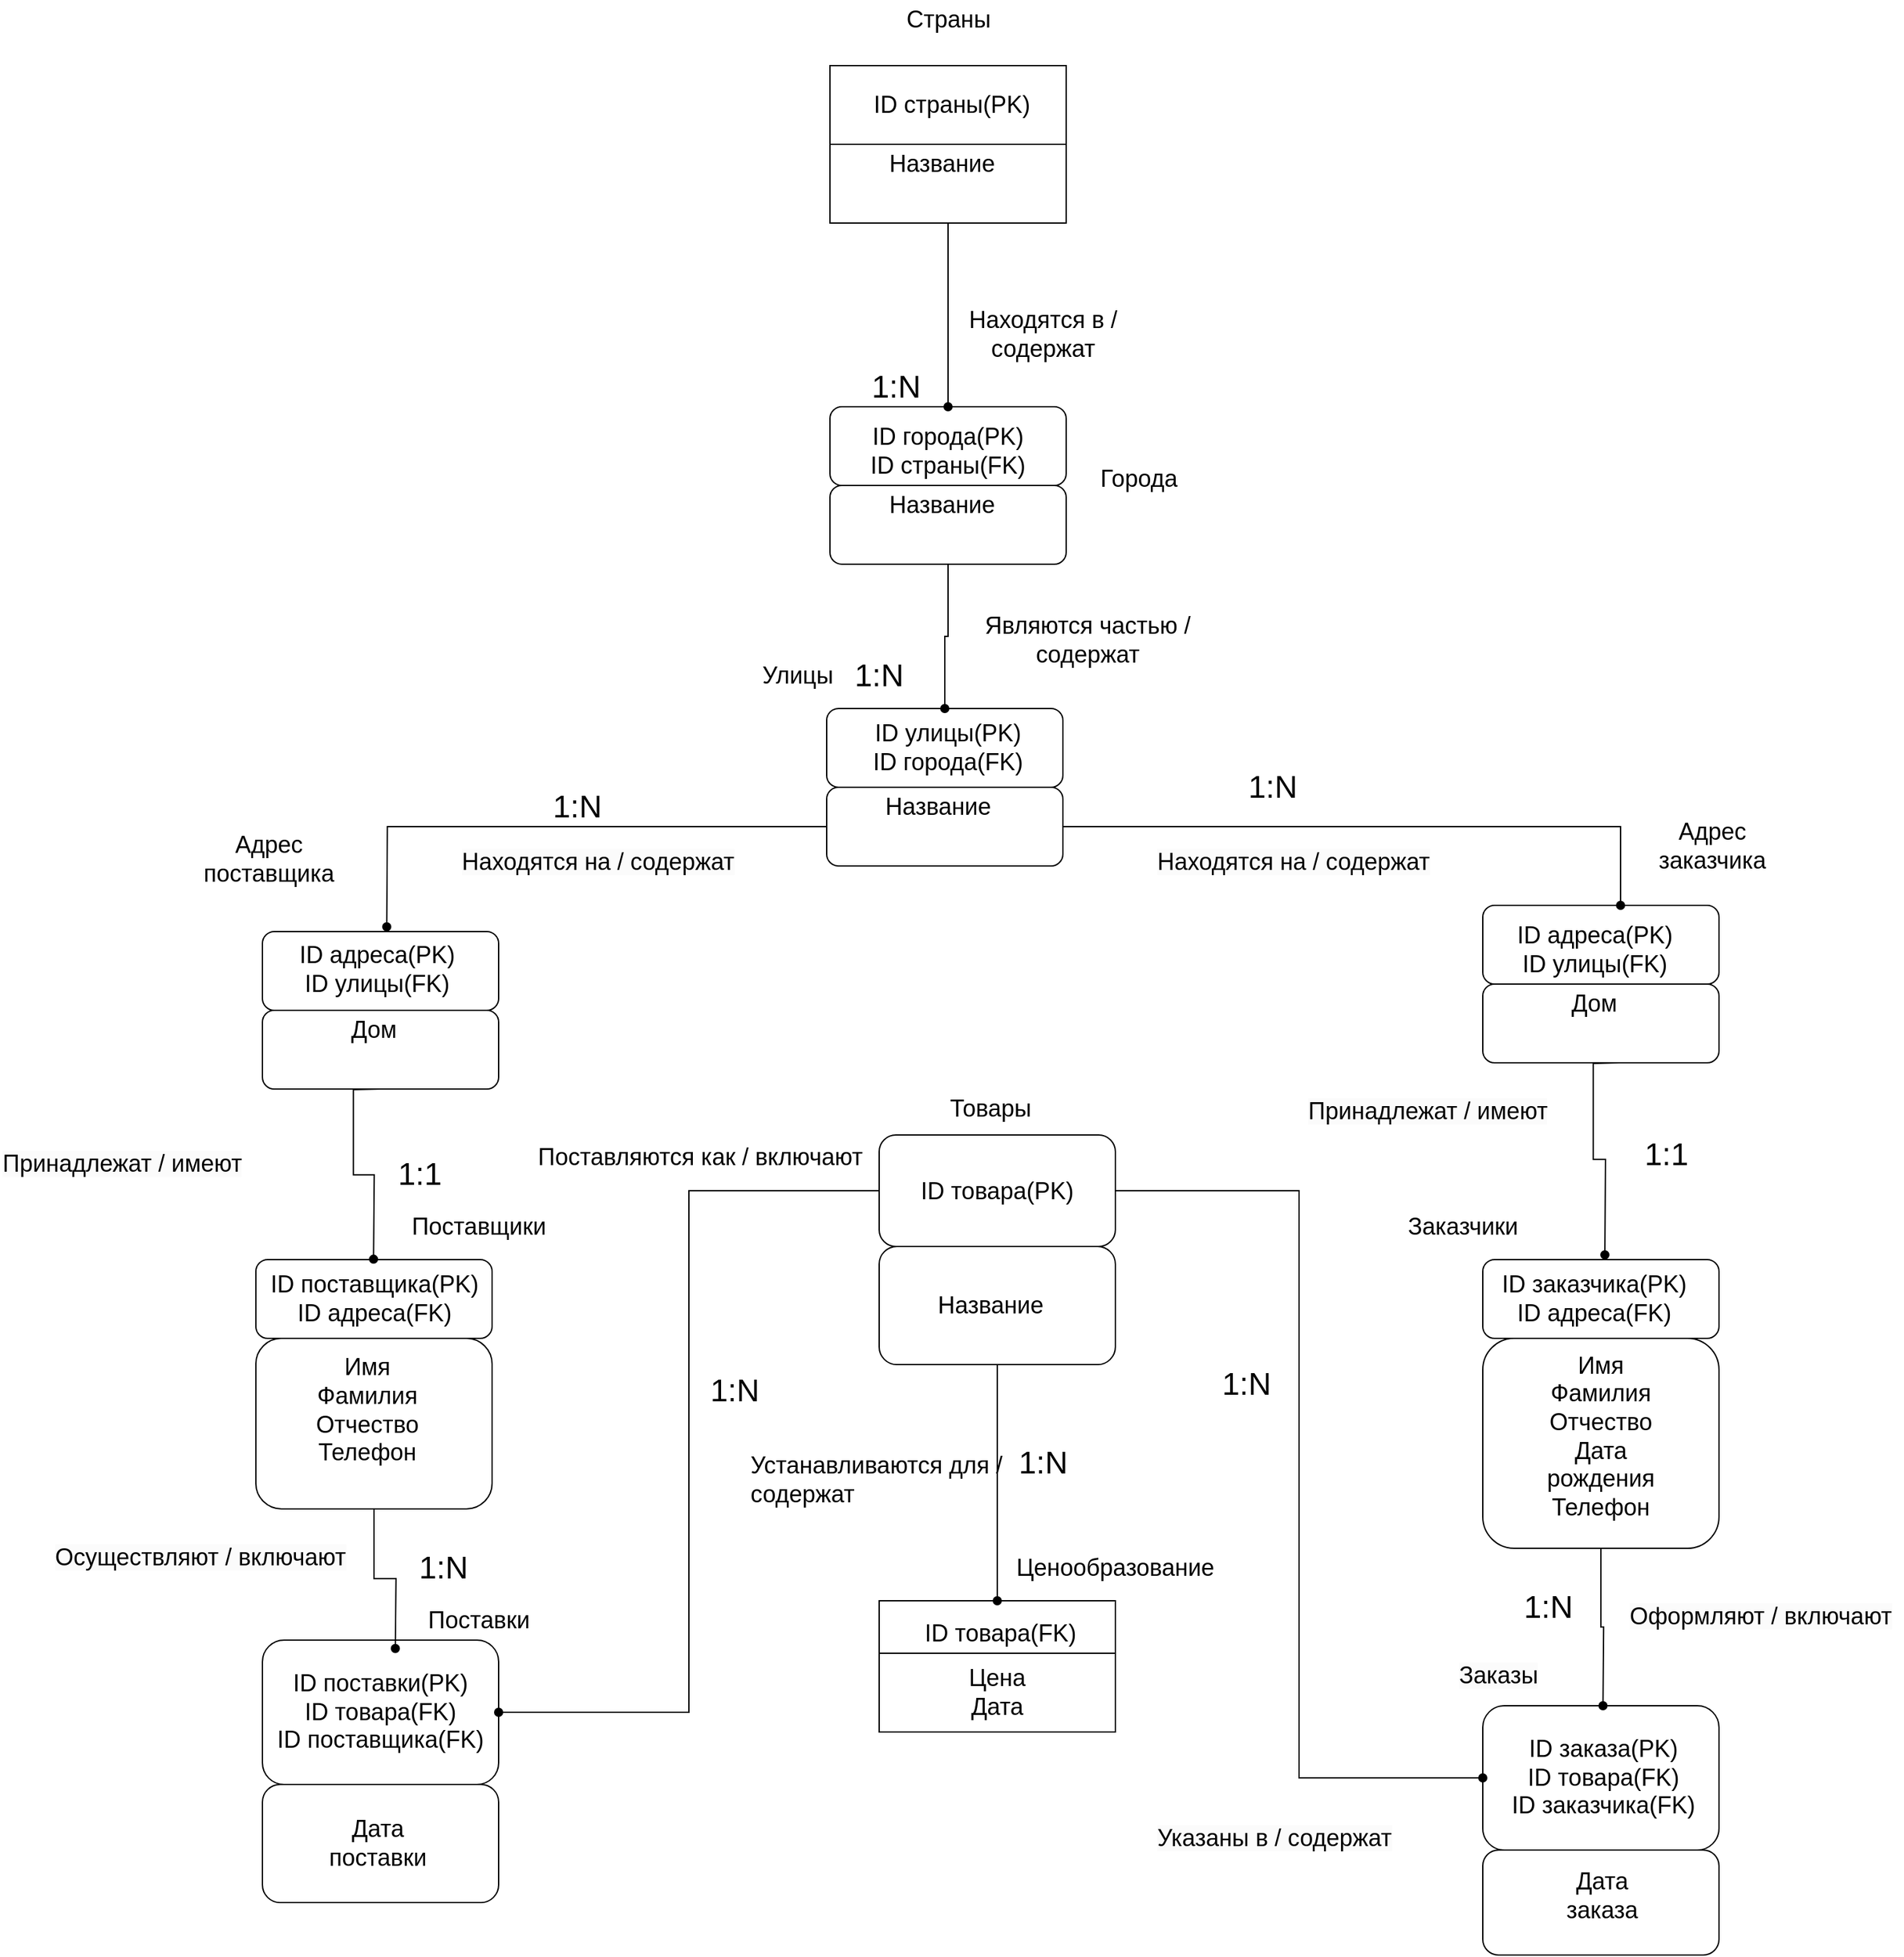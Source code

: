<mxfile version="25.0.1">
  <diagram id="C5RBs43oDa-KdzZeNtuy" name="Page-1">
    <mxGraphModel dx="2790" dy="1367" grid="1" gridSize="10" guides="1" tooltips="1" connect="1" arrows="1" fold="1" page="1" pageScale="1" pageWidth="3000" pageHeight="3000" math="0" shadow="0">
      <root>
        <mxCell id="WIyWlLk6GJQsqaUBKTNV-0" />
        <mxCell id="WIyWlLk6GJQsqaUBKTNV-1" parent="WIyWlLk6GJQsqaUBKTNV-0" />
        <mxCell id="tilEBJO_H0NU1iH18Jkw-0" value="" style="rounded=1;whiteSpace=wrap;html=1;direction=west;" parent="WIyWlLk6GJQsqaUBKTNV-1" vertex="1">
          <mxGeometry x="1162.5" y="750" width="180" height="60" as="geometry" />
        </mxCell>
        <mxCell id="tilEBJO_H0NU1iH18Jkw-1" value="" style="rounded=0;whiteSpace=wrap;html=1;" parent="WIyWlLk6GJQsqaUBKTNV-1" vertex="1">
          <mxGeometry x="1162.5" y="490" width="180" height="60" as="geometry" />
        </mxCell>
        <mxCell id="tilEBJO_H0NU1iH18Jkw-2" value="" style="rounded=0;whiteSpace=wrap;html=1;" parent="WIyWlLk6GJQsqaUBKTNV-1" vertex="1">
          <mxGeometry x="1162.5" y="550" width="180" height="60" as="geometry" />
        </mxCell>
        <mxCell id="tilEBJO_H0NU1iH18Jkw-4" style="edgeStyle=orthogonalEdgeStyle;rounded=0;orthogonalLoop=1;jettySize=auto;html=1;exitX=0.5;exitY=1;exitDx=0;exitDy=0;endArrow=oval;endFill=1;entryX=0.5;entryY=1;entryDx=0;entryDy=0;" parent="WIyWlLk6GJQsqaUBKTNV-1" source="tilEBJO_H0NU1iH18Jkw-2" target="tilEBJO_H0NU1iH18Jkw-0" edge="1">
          <mxGeometry relative="1" as="geometry">
            <mxPoint x="1080" y="830" as="sourcePoint" />
            <mxPoint x="1220" y="880" as="targetPoint" />
          </mxGeometry>
        </mxCell>
        <mxCell id="tilEBJO_H0NU1iH18Jkw-5" value="" style="rounded=1;whiteSpace=wrap;html=1;direction=west;" parent="WIyWlLk6GJQsqaUBKTNV-1" vertex="1">
          <mxGeometry x="1162.5" y="810" width="180" height="60" as="geometry" />
        </mxCell>
        <mxCell id="tilEBJO_H0NU1iH18Jkw-6" value="" style="rounded=1;whiteSpace=wrap;html=1;direction=west;" parent="WIyWlLk6GJQsqaUBKTNV-1" vertex="1">
          <mxGeometry x="1160" y="980" width="180" height="60" as="geometry" />
        </mxCell>
        <mxCell id="tilEBJO_H0NU1iH18Jkw-7" value="" style="rounded=1;whiteSpace=wrap;html=1;direction=west;" parent="WIyWlLk6GJQsqaUBKTNV-1" vertex="1">
          <mxGeometry x="1160" y="1040" width="180" height="60" as="geometry" />
        </mxCell>
        <mxCell id="tilEBJO_H0NU1iH18Jkw-8" style="edgeStyle=orthogonalEdgeStyle;rounded=0;orthogonalLoop=1;jettySize=auto;html=1;exitX=0.5;exitY=0;exitDx=0;exitDy=0;endArrow=oval;endFill=1;" parent="WIyWlLk6GJQsqaUBKTNV-1" source="tilEBJO_H0NU1iH18Jkw-5" target="tilEBJO_H0NU1iH18Jkw-6" edge="1">
          <mxGeometry relative="1" as="geometry">
            <mxPoint x="1219.29" y="930" as="sourcePoint" />
            <mxPoint x="1219.29" y="970" as="targetPoint" />
          </mxGeometry>
        </mxCell>
        <mxCell id="tilEBJO_H0NU1iH18Jkw-14" value="&lt;font style=&quot;font-size: 18px;&quot;&gt;ID страны(PK)&lt;/font&gt;" style="text;html=1;align=center;verticalAlign=middle;whiteSpace=wrap;rounded=0;" parent="WIyWlLk6GJQsqaUBKTNV-1" vertex="1">
          <mxGeometry x="1192.5" y="505" width="125" height="30" as="geometry" />
        </mxCell>
        <mxCell id="tilEBJO_H0NU1iH18Jkw-19" value="&lt;font style=&quot;font-size: 18px;&quot;&gt;Название&lt;/font&gt;" style="text;html=1;align=center;verticalAlign=middle;whiteSpace=wrap;rounded=0;" parent="WIyWlLk6GJQsqaUBKTNV-1" vertex="1">
          <mxGeometry x="1202.5" y="550" width="90" height="30" as="geometry" />
        </mxCell>
        <mxCell id="tilEBJO_H0NU1iH18Jkw-20" value="&lt;font style=&quot;font-size: 18px;&quot;&gt;Название&lt;/font&gt;" style="text;html=1;align=center;verticalAlign=middle;whiteSpace=wrap;rounded=0;" parent="WIyWlLk6GJQsqaUBKTNV-1" vertex="1">
          <mxGeometry x="1202.5" y="810" width="90" height="30" as="geometry" />
        </mxCell>
        <mxCell id="tilEBJO_H0NU1iH18Jkw-21" value="&lt;font style=&quot;font-size: 18px;&quot;&gt;Название&lt;/font&gt;" style="text;html=1;align=center;verticalAlign=middle;whiteSpace=wrap;rounded=0;" parent="WIyWlLk6GJQsqaUBKTNV-1" vertex="1">
          <mxGeometry x="1200" y="1040" width="90" height="30" as="geometry" />
        </mxCell>
        <mxCell id="tilEBJO_H0NU1iH18Jkw-22" value="" style="rounded=1;whiteSpace=wrap;html=1;direction=west;" parent="WIyWlLk6GJQsqaUBKTNV-1" vertex="1">
          <mxGeometry x="1660" y="1130" width="180" height="60" as="geometry" />
        </mxCell>
        <mxCell id="tilEBJO_H0NU1iH18Jkw-23" value="" style="rounded=1;whiteSpace=wrap;html=1;direction=west;" parent="WIyWlLk6GJQsqaUBKTNV-1" vertex="1">
          <mxGeometry x="1660" y="1190" width="180" height="60" as="geometry" />
        </mxCell>
        <mxCell id="tilEBJO_H0NU1iH18Jkw-26" value="&lt;font style=&quot;font-size: 18px;&quot;&gt;Дом&lt;/font&gt;" style="text;html=1;align=center;verticalAlign=middle;whiteSpace=wrap;rounded=0;" parent="WIyWlLk6GJQsqaUBKTNV-1" vertex="1">
          <mxGeometry x="1700" y="1190" width="90" height="30" as="geometry" />
        </mxCell>
        <mxCell id="tilEBJO_H0NU1iH18Jkw-33" value="" style="rounded=1;whiteSpace=wrap;html=1;direction=west;" parent="WIyWlLk6GJQsqaUBKTNV-1" vertex="1">
          <mxGeometry x="730" y="1150" width="180" height="60" as="geometry" />
        </mxCell>
        <mxCell id="tilEBJO_H0NU1iH18Jkw-34" value="" style="rounded=1;whiteSpace=wrap;html=1;direction=west;" parent="WIyWlLk6GJQsqaUBKTNV-1" vertex="1">
          <mxGeometry x="730" y="1210" width="180" height="60" as="geometry" />
        </mxCell>
        <mxCell id="tilEBJO_H0NU1iH18Jkw-37" value="&lt;font style=&quot;font-size: 18px;&quot;&gt;Дом&lt;/font&gt;" style="text;html=1;align=center;verticalAlign=middle;whiteSpace=wrap;rounded=0;" parent="WIyWlLk6GJQsqaUBKTNV-1" vertex="1">
          <mxGeometry x="770" y="1210" width="90" height="30" as="geometry" />
        </mxCell>
        <mxCell id="tilEBJO_H0NU1iH18Jkw-38" style="edgeStyle=orthogonalEdgeStyle;rounded=0;orthogonalLoop=1;jettySize=auto;html=1;endArrow=oval;endFill=1;entryX=0.421;entryY=-0.122;entryDx=0;entryDy=0;entryPerimeter=0;" parent="WIyWlLk6GJQsqaUBKTNV-1" source="tilEBJO_H0NU1iH18Jkw-7" edge="1">
          <mxGeometry relative="1" as="geometry">
            <mxPoint x="1180" y="1110" as="sourcePoint" />
            <mxPoint x="824.73" y="1146.34" as="targetPoint" />
          </mxGeometry>
        </mxCell>
        <mxCell id="tilEBJO_H0NU1iH18Jkw-39" style="edgeStyle=orthogonalEdgeStyle;rounded=0;orthogonalLoop=1;jettySize=auto;html=1;endArrow=oval;endFill=1;entryX=0.5;entryY=0;entryDx=0;entryDy=0;exitX=0;exitY=0.5;exitDx=0;exitDy=0;" parent="WIyWlLk6GJQsqaUBKTNV-1" source="tilEBJO_H0NU1iH18Jkw-7" edge="1">
          <mxGeometry relative="1" as="geometry">
            <mxPoint x="1380" y="1080" as="sourcePoint" />
            <mxPoint x="1765" y="1130" as="targetPoint" />
            <Array as="points">
              <mxPoint x="1765" y="1070" />
            </Array>
          </mxGeometry>
        </mxCell>
        <mxCell id="tilEBJO_H0NU1iH18Jkw-41" value="&lt;span style=&quot;font-size: 18px;&quot;&gt;Страны&lt;/span&gt;" style="text;html=1;align=center;verticalAlign=middle;whiteSpace=wrap;rounded=0;" parent="WIyWlLk6GJQsqaUBKTNV-1" vertex="1">
          <mxGeometry x="1187.5" y="440" width="130" height="30" as="geometry" />
        </mxCell>
        <mxCell id="tilEBJO_H0NU1iH18Jkw-42" value="&lt;span style=&quot;font-size: 18px;&quot;&gt;Города&lt;/span&gt;" style="text;html=1;align=center;verticalAlign=middle;whiteSpace=wrap;rounded=0;" parent="WIyWlLk6GJQsqaUBKTNV-1" vertex="1">
          <mxGeometry x="1332.5" y="790" width="130" height="30" as="geometry" />
        </mxCell>
        <mxCell id="tilEBJO_H0NU1iH18Jkw-43" value="&lt;span style=&quot;font-size: 18px;&quot;&gt;Улицы&lt;/span&gt;" style="text;html=1;align=center;verticalAlign=middle;whiteSpace=wrap;rounded=0;" parent="WIyWlLk6GJQsqaUBKTNV-1" vertex="1">
          <mxGeometry x="1072.5" y="940" width="130" height="30" as="geometry" />
        </mxCell>
        <mxCell id="tilEBJO_H0NU1iH18Jkw-45" value="&lt;span style=&quot;font-size: 18px;&quot;&gt;Адрес поставщика&lt;/span&gt;" style="text;html=1;align=center;verticalAlign=middle;whiteSpace=wrap;rounded=0;" parent="WIyWlLk6GJQsqaUBKTNV-1" vertex="1">
          <mxGeometry x="670" y="1080" width="130" height="30" as="geometry" />
        </mxCell>
        <mxCell id="tilEBJO_H0NU1iH18Jkw-46" value="&lt;span style=&quot;font-size: 18px;&quot;&gt;Адрес заказчика&lt;/span&gt;" style="text;html=1;align=center;verticalAlign=middle;whiteSpace=wrap;rounded=0;" parent="WIyWlLk6GJQsqaUBKTNV-1" vertex="1">
          <mxGeometry x="1770" y="1070" width="130" height="30" as="geometry" />
        </mxCell>
        <mxCell id="tilEBJO_H0NU1iH18Jkw-47" value="" style="rounded=1;whiteSpace=wrap;html=1;direction=west;" parent="WIyWlLk6GJQsqaUBKTNV-1" vertex="1">
          <mxGeometry x="725" y="1400" width="180" height="60" as="geometry" />
        </mxCell>
        <mxCell id="tilEBJO_H0NU1iH18Jkw-48" value="" style="rounded=1;whiteSpace=wrap;html=1;direction=west;" parent="WIyWlLk6GJQsqaUBKTNV-1" vertex="1">
          <mxGeometry x="725" y="1460" width="180" height="130" as="geometry" />
        </mxCell>
        <mxCell id="tilEBJO_H0NU1iH18Jkw-57" style="edgeStyle=orthogonalEdgeStyle;rounded=0;orthogonalLoop=1;jettySize=auto;html=1;exitX=0.5;exitY=1;exitDx=0;exitDy=0;endArrow=oval;endFill=1;entryX=0.408;entryY=-0.122;entryDx=0;entryDy=0;entryPerimeter=0;" parent="WIyWlLk6GJQsqaUBKTNV-1" edge="1">
          <mxGeometry relative="1" as="geometry">
            <mxPoint x="1764.17" y="1250" as="sourcePoint" />
            <mxPoint x="1753.04" y="1396.34" as="targetPoint" />
          </mxGeometry>
        </mxCell>
        <mxCell id="tilEBJO_H0NU1iH18Jkw-59" style="edgeStyle=orthogonalEdgeStyle;rounded=0;orthogonalLoop=1;jettySize=auto;html=1;endArrow=oval;endFill=1;entryX=0.382;entryY=-0.011;entryDx=0;entryDy=0;entryPerimeter=0;" parent="WIyWlLk6GJQsqaUBKTNV-1" edge="1">
          <mxGeometry relative="1" as="geometry">
            <mxPoint x="819.34" y="1270" as="sourcePoint" />
            <mxPoint x="814.66" y="1399.67" as="targetPoint" />
          </mxGeometry>
        </mxCell>
        <mxCell id="tilEBJO_H0NU1iH18Jkw-63" value="&lt;font style=&quot;font-size: 18px;&quot;&gt;Имя&lt;/font&gt;&lt;div&gt;&lt;font style=&quot;font-size: 18px;&quot;&gt;Фамилия&lt;/font&gt;&lt;/div&gt;&lt;div&gt;&lt;font style=&quot;font-size: 18px;&quot;&gt;Отчество&lt;/font&gt;&lt;/div&gt;&lt;div&gt;&lt;font style=&quot;font-size: 18px;&quot;&gt;Телефон&lt;/font&gt;&lt;/div&gt;" style="text;html=1;align=center;verticalAlign=middle;whiteSpace=wrap;rounded=0;" parent="WIyWlLk6GJQsqaUBKTNV-1" vertex="1">
          <mxGeometry x="765" y="1500" width="90" height="30" as="geometry" />
        </mxCell>
        <mxCell id="tilEBJO_H0NU1iH18Jkw-64" value="" style="rounded=1;whiteSpace=wrap;html=1;direction=west;" parent="WIyWlLk6GJQsqaUBKTNV-1" vertex="1">
          <mxGeometry x="1660" y="1400" width="180" height="60" as="geometry" />
        </mxCell>
        <mxCell id="tilEBJO_H0NU1iH18Jkw-65" value="" style="rounded=1;whiteSpace=wrap;html=1;direction=west;" parent="WIyWlLk6GJQsqaUBKTNV-1" vertex="1">
          <mxGeometry x="1660" y="1460" width="180" height="160" as="geometry" />
        </mxCell>
        <mxCell id="tilEBJO_H0NU1iH18Jkw-68" value="&lt;font style=&quot;font-size: 18px;&quot;&gt;Имя&lt;/font&gt;&lt;div&gt;&lt;font style=&quot;font-size: 18px;&quot;&gt;Фамилия&lt;/font&gt;&lt;/div&gt;&lt;div&gt;&lt;font style=&quot;font-size: 18px;&quot;&gt;Отчество&lt;/font&gt;&lt;/div&gt;&lt;div&gt;&lt;span style=&quot;font-size: 18px;&quot;&gt;Дата рождения&lt;/span&gt;&lt;/div&gt;&lt;div&gt;&lt;span style=&quot;font-size: 18px;&quot;&gt;Телефон&lt;/span&gt;&lt;/div&gt;" style="text;html=1;align=center;verticalAlign=middle;whiteSpace=wrap;rounded=0;" parent="WIyWlLk6GJQsqaUBKTNV-1" vertex="1">
          <mxGeometry x="1705" y="1520" width="90" height="30" as="geometry" />
        </mxCell>
        <mxCell id="tilEBJO_H0NU1iH18Jkw-69" value="" style="rounded=1;whiteSpace=wrap;html=1;direction=west;" parent="WIyWlLk6GJQsqaUBKTNV-1" vertex="1">
          <mxGeometry x="730" y="1690" width="180" height="110" as="geometry" />
        </mxCell>
        <mxCell id="tilEBJO_H0NU1iH18Jkw-70" value="" style="rounded=1;whiteSpace=wrap;html=1;direction=west;" parent="WIyWlLk6GJQsqaUBKTNV-1" vertex="1">
          <mxGeometry x="730" y="1800" width="180" height="90" as="geometry" />
        </mxCell>
        <mxCell id="tilEBJO_H0NU1iH18Jkw-73" value="&lt;span style=&quot;font-size: 18px;&quot;&gt;Дата поставки&lt;/span&gt;" style="text;html=1;align=center;verticalAlign=middle;whiteSpace=wrap;rounded=0;" parent="WIyWlLk6GJQsqaUBKTNV-1" vertex="1">
          <mxGeometry x="772.5" y="1830" width="90" height="30" as="geometry" />
        </mxCell>
        <mxCell id="tilEBJO_H0NU1iH18Jkw-74" value="" style="rounded=1;whiteSpace=wrap;html=1;direction=west;" parent="WIyWlLk6GJQsqaUBKTNV-1" vertex="1">
          <mxGeometry x="1660" y="1740" width="180" height="110" as="geometry" />
        </mxCell>
        <mxCell id="tilEBJO_H0NU1iH18Jkw-75" value="" style="rounded=1;whiteSpace=wrap;html=1;direction=west;" parent="WIyWlLk6GJQsqaUBKTNV-1" vertex="1">
          <mxGeometry x="1660" y="1850" width="180" height="80" as="geometry" />
        </mxCell>
        <mxCell id="tilEBJO_H0NU1iH18Jkw-79" style="edgeStyle=orthogonalEdgeStyle;rounded=0;orthogonalLoop=1;jettySize=auto;html=1;endArrow=oval;endFill=1;entryX=0.606;entryY=-0.122;entryDx=0;entryDy=0;entryPerimeter=0;exitX=0.5;exitY=0;exitDx=0;exitDy=0;" parent="WIyWlLk6GJQsqaUBKTNV-1" source="tilEBJO_H0NU1iH18Jkw-48" edge="1">
          <mxGeometry relative="1" as="geometry">
            <mxPoint x="819" y="1600" as="sourcePoint" />
            <mxPoint x="831.28" y="1696.34" as="targetPoint" />
          </mxGeometry>
        </mxCell>
        <mxCell id="tilEBJO_H0NU1iH18Jkw-80" value="&lt;span style=&quot;font-size: 18px;&quot;&gt;Поставщики&lt;/span&gt;" style="text;html=1;align=center;verticalAlign=middle;whiteSpace=wrap;rounded=0;" parent="WIyWlLk6GJQsqaUBKTNV-1" vertex="1">
          <mxGeometry x="830" y="1360" width="130" height="30" as="geometry" />
        </mxCell>
        <mxCell id="tilEBJO_H0NU1iH18Jkw-81" value="&lt;span style=&quot;font-size: 18px;&quot;&gt;Поставки&lt;/span&gt;" style="text;html=1;align=center;verticalAlign=middle;whiteSpace=wrap;rounded=0;" parent="WIyWlLk6GJQsqaUBKTNV-1" vertex="1">
          <mxGeometry x="830" y="1660" width="130" height="30" as="geometry" />
        </mxCell>
        <mxCell id="tilEBJO_H0NU1iH18Jkw-82" value="&lt;span style=&quot;font-size: 18px;&quot;&gt;Заказчики&lt;/span&gt;" style="text;html=1;align=center;verticalAlign=middle;whiteSpace=wrap;rounded=0;" parent="WIyWlLk6GJQsqaUBKTNV-1" vertex="1">
          <mxGeometry x="1580" y="1360" width="130" height="30" as="geometry" />
        </mxCell>
        <mxCell id="tilEBJO_H0NU1iH18Jkw-83" value="&lt;span style=&quot;color: rgb(0, 0, 0); font-family: Helvetica; font-size: 18px; font-style: normal; font-variant-ligatures: normal; font-variant-caps: normal; font-weight: 400; letter-spacing: normal; orphans: 2; text-align: center; text-indent: 0px; text-transform: none; widows: 2; word-spacing: 0px; -webkit-text-stroke-width: 0px; white-space: normal; background-color: rgb(251, 251, 251); text-decoration-thickness: initial; text-decoration-style: initial; text-decoration-color: initial; display: inline !important; float: none;&quot;&gt;Заказы&lt;/span&gt;" style="text;whiteSpace=wrap;html=1;" parent="WIyWlLk6GJQsqaUBKTNV-1" vertex="1">
          <mxGeometry x="1640" y="1700" width="110" height="50" as="geometry" />
        </mxCell>
        <mxCell id="tilEBJO_H0NU1iH18Jkw-84" style="edgeStyle=orthogonalEdgeStyle;rounded=0;orthogonalLoop=1;jettySize=auto;html=1;endArrow=oval;endFill=1;exitX=0.5;exitY=0;exitDx=0;exitDy=0;entryX=0.397;entryY=0;entryDx=0;entryDy=0;entryPerimeter=0;" parent="WIyWlLk6GJQsqaUBKTNV-1" source="tilEBJO_H0NU1iH18Jkw-65" edge="1">
          <mxGeometry relative="1" as="geometry">
            <mxPoint x="1749.17" y="1645" as="sourcePoint" />
            <mxPoint x="1751.61" y="1740" as="targetPoint" />
          </mxGeometry>
        </mxCell>
        <mxCell id="tilEBJO_H0NU1iH18Jkw-85" value="" style="rounded=1;whiteSpace=wrap;html=1;direction=west;" parent="WIyWlLk6GJQsqaUBKTNV-1" vertex="1">
          <mxGeometry x="1200" y="1305" width="180" height="85" as="geometry" />
        </mxCell>
        <mxCell id="tilEBJO_H0NU1iH18Jkw-86" value="" style="rounded=1;whiteSpace=wrap;html=1;direction=west;" parent="WIyWlLk6GJQsqaUBKTNV-1" vertex="1">
          <mxGeometry x="1200" y="1390" width="180" height="90" as="geometry" />
        </mxCell>
        <mxCell id="tilEBJO_H0NU1iH18Jkw-87" value="&lt;span style=&quot;font-size: 18px;&quot;&gt;ID товара(PK)&lt;/span&gt;" style="text;html=1;align=center;verticalAlign=middle;whiteSpace=wrap;rounded=0;" parent="WIyWlLk6GJQsqaUBKTNV-1" vertex="1">
          <mxGeometry x="1225" y="1332.5" width="130" height="30" as="geometry" />
        </mxCell>
        <mxCell id="tilEBJO_H0NU1iH18Jkw-89" value="&lt;span style=&quot;font-size: 18px;&quot;&gt;Название&lt;/span&gt;" style="text;html=1;align=center;verticalAlign=middle;whiteSpace=wrap;rounded=0;" parent="WIyWlLk6GJQsqaUBKTNV-1" vertex="1">
          <mxGeometry x="1240" y="1420" width="90" height="30" as="geometry" />
        </mxCell>
        <mxCell id="tilEBJO_H0NU1iH18Jkw-98" value="" style="rounded=0;whiteSpace=wrap;html=1;" parent="WIyWlLk6GJQsqaUBKTNV-1" vertex="1">
          <mxGeometry x="1200" y="1660" width="180" height="40" as="geometry" />
        </mxCell>
        <mxCell id="tilEBJO_H0NU1iH18Jkw-99" value="" style="rounded=0;whiteSpace=wrap;html=1;" parent="WIyWlLk6GJQsqaUBKTNV-1" vertex="1">
          <mxGeometry x="1200" y="1700" width="180" height="60" as="geometry" />
        </mxCell>
        <mxCell id="tilEBJO_H0NU1iH18Jkw-100" value="&lt;span style=&quot;font-size: 18px;&quot;&gt;ID товара(FK)&lt;/span&gt;" style="text;html=1;align=center;verticalAlign=middle;whiteSpace=wrap;rounded=0;" parent="WIyWlLk6GJQsqaUBKTNV-1" vertex="1">
          <mxGeometry x="1230" y="1670" width="125" height="30" as="geometry" />
        </mxCell>
        <mxCell id="tilEBJO_H0NU1iH18Jkw-101" value="&lt;font style=&quot;font-size: 18px;&quot;&gt;Цена&lt;/font&gt;&lt;div&gt;&lt;font style=&quot;font-size: 18px;&quot;&gt;Дата&lt;/font&gt;&lt;/div&gt;" style="text;html=1;align=center;verticalAlign=middle;whiteSpace=wrap;rounded=0;" parent="WIyWlLk6GJQsqaUBKTNV-1" vertex="1">
          <mxGeometry x="1245" y="1715" width="90" height="30" as="geometry" />
        </mxCell>
        <mxCell id="tilEBJO_H0NU1iH18Jkw-103" style="edgeStyle=orthogonalEdgeStyle;rounded=0;orthogonalLoop=1;jettySize=auto;html=1;exitX=1;exitY=0.5;exitDx=0;exitDy=0;endArrow=oval;endFill=1;entryX=0;entryY=0.5;entryDx=0;entryDy=0;" parent="WIyWlLk6GJQsqaUBKTNV-1" source="tilEBJO_H0NU1iH18Jkw-85" target="tilEBJO_H0NU1iH18Jkw-69" edge="1">
          <mxGeometry relative="1" as="geometry">
            <mxPoint x="1140" y="1390" as="sourcePoint" />
            <mxPoint x="1020" y="1790" as="targetPoint" />
          </mxGeometry>
        </mxCell>
        <mxCell id="tilEBJO_H0NU1iH18Jkw-104" style="edgeStyle=orthogonalEdgeStyle;rounded=0;orthogonalLoop=1;jettySize=auto;html=1;exitX=0;exitY=0.5;exitDx=0;exitDy=0;endArrow=oval;endFill=1;entryX=1;entryY=0.5;entryDx=0;entryDy=0;" parent="WIyWlLk6GJQsqaUBKTNV-1" source="tilEBJO_H0NU1iH18Jkw-85" target="tilEBJO_H0NU1iH18Jkw-74" edge="1">
          <mxGeometry relative="1" as="geometry">
            <mxPoint x="1440" y="1390" as="sourcePoint" />
            <mxPoint x="1580" y="1790" as="targetPoint" />
          </mxGeometry>
        </mxCell>
        <mxCell id="tilEBJO_H0NU1iH18Jkw-105" value="&lt;span style=&quot;font-size: 18px;&quot;&gt;Товары&lt;/span&gt;" style="text;html=1;align=center;verticalAlign=middle;whiteSpace=wrap;rounded=0;" parent="WIyWlLk6GJQsqaUBKTNV-1" vertex="1">
          <mxGeometry x="1220" y="1270" width="130" height="30" as="geometry" />
        </mxCell>
        <mxCell id="tilEBJO_H0NU1iH18Jkw-106" value="&lt;span style=&quot;font-size: 18px;&quot;&gt;Ценообразование&lt;/span&gt;" style="text;html=1;align=center;verticalAlign=middle;whiteSpace=wrap;rounded=0;" parent="WIyWlLk6GJQsqaUBKTNV-1" vertex="1">
          <mxGeometry x="1315" y="1620" width="130" height="30" as="geometry" />
        </mxCell>
        <mxCell id="tilEBJO_H0NU1iH18Jkw-107" value="&lt;div&gt;&lt;span style=&quot;font-size: 18px;&quot;&gt;ID города(PK)&lt;/span&gt;&lt;/div&gt;&lt;div&gt;&lt;font style=&quot;font-size: 18px;&quot;&gt;ID страны(FK)&lt;/font&gt;&lt;span style=&quot;font-size: 18px;&quot;&gt;&lt;/span&gt;&lt;/div&gt;&lt;div&gt;&lt;font style=&quot;font-size: 18px;&quot;&gt;&lt;br&gt;&lt;/font&gt;&lt;/div&gt;" style="text;html=1;align=center;verticalAlign=middle;whiteSpace=wrap;rounded=0;" parent="WIyWlLk6GJQsqaUBKTNV-1" vertex="1">
          <mxGeometry x="1190" y="780" width="125" height="30" as="geometry" />
        </mxCell>
        <mxCell id="tilEBJO_H0NU1iH18Jkw-108" value="&lt;font style=&quot;font-size: 18px;&quot;&gt;ID улицы(PK)&lt;/font&gt;&lt;div&gt;&lt;span style=&quot;font-size: 18px;&quot;&gt;ID города(FK)&lt;/span&gt;&lt;/div&gt;" style="text;html=1;align=center;verticalAlign=middle;whiteSpace=wrap;rounded=0;" parent="WIyWlLk6GJQsqaUBKTNV-1" vertex="1">
          <mxGeometry x="1190" y="995" width="125" height="30" as="geometry" />
        </mxCell>
        <mxCell id="tilEBJO_H0NU1iH18Jkw-109" value="&lt;div&gt;&lt;span style=&quot;font-size: 18px;&quot;&gt;ID адреса(PK)&lt;/span&gt;&lt;/div&gt;&lt;div&gt;&lt;font style=&quot;font-size: 18px;&quot;&gt;ID улицы(FK)&lt;/font&gt;&lt;span style=&quot;font-size: 18px;&quot;&gt;&lt;/span&gt;&lt;/div&gt;&lt;div&gt;&lt;font style=&quot;font-size: 18px;&quot;&gt;&lt;br&gt;&lt;/font&gt;&lt;/div&gt;" style="text;html=1;align=center;verticalAlign=middle;whiteSpace=wrap;rounded=0;" parent="WIyWlLk6GJQsqaUBKTNV-1" vertex="1">
          <mxGeometry x="755" y="1175" width="125" height="30" as="geometry" />
        </mxCell>
        <mxCell id="tilEBJO_H0NU1iH18Jkw-110" value="&lt;div&gt;&lt;span style=&quot;font-size: 18px;&quot;&gt;ID адреса(PK)&lt;/span&gt;&lt;/div&gt;&lt;div&gt;&lt;font style=&quot;font-size: 18px;&quot;&gt;ID улицы(FK)&lt;/font&gt;&lt;span style=&quot;font-size: 18px;&quot;&gt;&lt;/span&gt;&lt;/div&gt;&lt;div&gt;&lt;font style=&quot;font-size: 18px;&quot;&gt;&lt;br&gt;&lt;/font&gt;&lt;/div&gt;" style="text;html=1;align=center;verticalAlign=middle;whiteSpace=wrap;rounded=0;" parent="WIyWlLk6GJQsqaUBKTNV-1" vertex="1">
          <mxGeometry x="1682.5" y="1160" width="125" height="30" as="geometry" />
        </mxCell>
        <mxCell id="tilEBJO_H0NU1iH18Jkw-111" value="&lt;font style=&quot;font-size: 18px;&quot;&gt;ID поставщика(PK)&lt;/font&gt;&lt;div&gt;&lt;span style=&quot;font-size: 18px;&quot;&gt;ID адреса(FK)&lt;/span&gt;&lt;/div&gt;" style="text;html=1;align=center;verticalAlign=middle;whiteSpace=wrap;rounded=0;" parent="WIyWlLk6GJQsqaUBKTNV-1" vertex="1">
          <mxGeometry x="732.5" y="1415" width="165" height="30" as="geometry" />
        </mxCell>
        <mxCell id="tilEBJO_H0NU1iH18Jkw-112" value="&lt;span style=&quot;font-size: 18px;&quot;&gt;ID заказчика(PK)&lt;/span&gt;&lt;div&gt;&lt;span style=&quot;font-size: 18px;&quot;&gt;ID адреса(FK)&lt;/span&gt;&lt;/div&gt;" style="text;html=1;align=center;verticalAlign=middle;whiteSpace=wrap;rounded=0;" parent="WIyWlLk6GJQsqaUBKTNV-1" vertex="1">
          <mxGeometry x="1665" y="1415" width="160" height="30" as="geometry" />
        </mxCell>
        <mxCell id="tilEBJO_H0NU1iH18Jkw-113" value="&lt;font style=&quot;font-size: 18px;&quot;&gt;ID поставки(PK)&lt;/font&gt;&lt;div&gt;&lt;span style=&quot;font-size: 18px;&quot;&gt;ID товара(FK)&lt;/span&gt;&lt;/div&gt;&lt;div&gt;&lt;span style=&quot;font-size: 18px;&quot;&gt;ID поставщика(FK)&lt;/span&gt;&lt;/div&gt;" style="text;html=1;align=center;verticalAlign=middle;whiteSpace=wrap;rounded=0;" parent="WIyWlLk6GJQsqaUBKTNV-1" vertex="1">
          <mxGeometry x="736.25" y="1730" width="167.5" height="30" as="geometry" />
        </mxCell>
        <mxCell id="tilEBJO_H0NU1iH18Jkw-114" style="edgeStyle=orthogonalEdgeStyle;rounded=0;orthogonalLoop=1;jettySize=auto;html=1;endArrow=oval;endFill=1;entryX=0.5;entryY=0;entryDx=0;entryDy=0;exitX=0.5;exitY=0;exitDx=0;exitDy=0;" parent="WIyWlLk6GJQsqaUBKTNV-1" source="tilEBJO_H0NU1iH18Jkw-86" target="tilEBJO_H0NU1iH18Jkw-98" edge="1">
          <mxGeometry relative="1" as="geometry">
            <mxPoint x="1290" y="1510" as="sourcePoint" />
            <mxPoint x="1288.33" y="1530" as="targetPoint" />
          </mxGeometry>
        </mxCell>
        <mxCell id="tilEBJO_H0NU1iH18Jkw-115" value="&lt;font style=&quot;font-size: 18px;&quot;&gt;ID заказа(PK)&lt;/font&gt;&lt;div&gt;&lt;span style=&quot;font-size: 18px;&quot;&gt;ID товара(FK)&lt;/span&gt;&lt;/div&gt;&lt;div&gt;&lt;span style=&quot;font-size: 18px;&quot;&gt;ID заказчика(FK)&lt;/span&gt;&lt;/div&gt;" style="text;html=1;align=center;verticalAlign=middle;whiteSpace=wrap;rounded=0;" parent="WIyWlLk6GJQsqaUBKTNV-1" vertex="1">
          <mxGeometry x="1667.5" y="1780" width="167.5" height="30" as="geometry" />
        </mxCell>
        <mxCell id="tilEBJO_H0NU1iH18Jkw-118" value="&lt;span style=&quot;font-size: 18px;&quot;&gt;Дата заказа&lt;/span&gt;" style="text;html=1;align=center;verticalAlign=middle;whiteSpace=wrap;rounded=0;" parent="WIyWlLk6GJQsqaUBKTNV-1" vertex="1">
          <mxGeometry x="1706.25" y="1870" width="90" height="30" as="geometry" />
        </mxCell>
        <mxCell id="tilEBJO_H0NU1iH18Jkw-119" value="&lt;font style=&quot;font-size: 24px;&quot;&gt;1:N&lt;/font&gt;" style="text;html=1;align=center;verticalAlign=middle;whiteSpace=wrap;rounded=0;" parent="WIyWlLk6GJQsqaUBKTNV-1" vertex="1">
          <mxGeometry x="837.5" y="1620" width="60" height="30" as="geometry" />
        </mxCell>
        <mxCell id="tilEBJO_H0NU1iH18Jkw-122" value="&lt;font style=&quot;font-size: 24px;&quot;&gt;1:N&lt;/font&gt;" style="text;html=1;align=center;verticalAlign=middle;whiteSpace=wrap;rounded=0;" parent="WIyWlLk6GJQsqaUBKTNV-1" vertex="1">
          <mxGeometry x="1295" y="1540" width="60" height="30" as="geometry" />
        </mxCell>
        <mxCell id="tilEBJO_H0NU1iH18Jkw-124" value="&lt;font style=&quot;font-size: 24px;&quot;&gt;1:N&lt;/font&gt;" style="text;html=1;align=center;verticalAlign=middle;whiteSpace=wrap;rounded=0;" parent="WIyWlLk6GJQsqaUBKTNV-1" vertex="1">
          <mxGeometry x="1470" y="1025" width="60" height="30" as="geometry" />
        </mxCell>
        <mxCell id="tilEBJO_H0NU1iH18Jkw-125" value="&lt;font style=&quot;font-size: 24px;&quot;&gt;1:N&lt;/font&gt;" style="text;html=1;align=center;verticalAlign=middle;whiteSpace=wrap;rounded=0;" parent="WIyWlLk6GJQsqaUBKTNV-1" vertex="1">
          <mxGeometry x="1170" y="940" width="60" height="30" as="geometry" />
        </mxCell>
        <mxCell id="tilEBJO_H0NU1iH18Jkw-126" value="&lt;font style=&quot;font-size: 24px;&quot;&gt;1:N&lt;/font&gt;" style="text;html=1;align=center;verticalAlign=middle;whiteSpace=wrap;rounded=0;" parent="WIyWlLk6GJQsqaUBKTNV-1" vertex="1">
          <mxGeometry x="940" y="1040" width="60" height="30" as="geometry" />
        </mxCell>
        <mxCell id="tilEBJO_H0NU1iH18Jkw-127" value="&lt;font style=&quot;font-size: 24px;&quot;&gt;1:N&lt;/font&gt;" style="text;html=1;align=center;verticalAlign=middle;whiteSpace=wrap;rounded=0;" parent="WIyWlLk6GJQsqaUBKTNV-1" vertex="1">
          <mxGeometry x="1182.5" y="720" width="60" height="30" as="geometry" />
        </mxCell>
        <mxCell id="tilEBJO_H0NU1iH18Jkw-134" value="&lt;font style=&quot;font-size: 24px;&quot;&gt;1:1&lt;/font&gt;" style="text;html=1;align=center;verticalAlign=middle;whiteSpace=wrap;rounded=0;" parent="WIyWlLk6GJQsqaUBKTNV-1" vertex="1">
          <mxGeometry x="820" y="1320" width="60" height="30" as="geometry" />
        </mxCell>
        <mxCell id="tilEBJO_H0NU1iH18Jkw-135" value="&lt;font style=&quot;font-size: 24px;&quot;&gt;1:N&lt;/font&gt;" style="text;html=1;align=center;verticalAlign=middle;whiteSpace=wrap;rounded=0;" parent="WIyWlLk6GJQsqaUBKTNV-1" vertex="1">
          <mxGeometry x="1450" y="1480" width="60" height="30" as="geometry" />
        </mxCell>
        <mxCell id="tilEBJO_H0NU1iH18Jkw-136" value="&lt;font style=&quot;font-size: 24px;&quot;&gt;1:N&lt;/font&gt;" style="text;html=1;align=center;verticalAlign=middle;whiteSpace=wrap;rounded=0;" parent="WIyWlLk6GJQsqaUBKTNV-1" vertex="1">
          <mxGeometry x="1060" y="1485" width="60" height="30" as="geometry" />
        </mxCell>
        <mxCell id="tilEBJO_H0NU1iH18Jkw-137" value="&lt;font style=&quot;font-size: 24px;&quot;&gt;1:1&lt;/font&gt;" style="text;html=1;align=center;verticalAlign=middle;whiteSpace=wrap;rounded=0;" parent="WIyWlLk6GJQsqaUBKTNV-1" vertex="1">
          <mxGeometry x="1770" y="1305" width="60" height="30" as="geometry" />
        </mxCell>
        <mxCell id="tilEBJO_H0NU1iH18Jkw-138" value="&lt;font style=&quot;font-size: 24px;&quot;&gt;1:N&lt;/font&gt;" style="text;html=1;align=center;verticalAlign=middle;whiteSpace=wrap;rounded=0;" parent="WIyWlLk6GJQsqaUBKTNV-1" vertex="1">
          <mxGeometry x="1680" y="1650" width="60" height="30" as="geometry" />
        </mxCell>
        <mxCell id="tilEBJO_H0NU1iH18Jkw-139" value="&lt;font style=&quot;font-size: 18px;&quot;&gt;Находятся в / содержат&lt;/font&gt;" style="text;html=1;align=center;verticalAlign=middle;whiteSpace=wrap;rounded=0;" parent="WIyWlLk6GJQsqaUBKTNV-1" vertex="1">
          <mxGeometry x="1260" y="680" width="130" height="30" as="geometry" />
        </mxCell>
        <mxCell id="tilEBJO_H0NU1iH18Jkw-140" value="&lt;div style=&quot;text-align: center;&quot;&gt;&lt;span style=&quot;background-color: initial; font-size: 18px;&quot;&gt;Являются частью / cодержат&lt;/span&gt;&lt;/div&gt;" style="text;whiteSpace=wrap;html=1;" parent="WIyWlLk6GJQsqaUBKTNV-1" vertex="1">
          <mxGeometry x="1242.5" y="900" width="230" height="50" as="geometry" />
        </mxCell>
        <mxCell id="tilEBJO_H0NU1iH18Jkw-141" value="&lt;span style=&quot;color: rgb(0, 0, 0); font-family: Helvetica; font-size: 18px; font-style: normal; font-variant-ligatures: normal; font-variant-caps: normal; font-weight: 400; letter-spacing: normal; orphans: 2; text-align: center; text-indent: 0px; text-transform: none; widows: 2; word-spacing: 0px; -webkit-text-stroke-width: 0px; white-space: normal; background-color: rgb(251, 251, 251); text-decoration-thickness: initial; text-decoration-style: initial; text-decoration-color: initial; display: inline !important; float: none;&quot;&gt;Находятся на / содержат&lt;/span&gt;" style="text;whiteSpace=wrap;html=1;" parent="WIyWlLk6GJQsqaUBKTNV-1" vertex="1">
          <mxGeometry x="880" y="1080" width="270" height="50" as="geometry" />
        </mxCell>
        <mxCell id="tilEBJO_H0NU1iH18Jkw-142" value="&lt;span style=&quot;color: rgb(0, 0, 0); font-family: Helvetica; font-size: 18px; font-style: normal; font-variant-ligatures: normal; font-variant-caps: normal; font-weight: 400; letter-spacing: normal; orphans: 2; text-align: center; text-indent: 0px; text-transform: none; widows: 2; word-spacing: 0px; -webkit-text-stroke-width: 0px; white-space: normal; background-color: rgb(251, 251, 251); text-decoration-thickness: initial; text-decoration-style: initial; text-decoration-color: initial; display: inline !important; float: none;&quot;&gt;Принадлежат / имеют&lt;/span&gt;" style="text;whiteSpace=wrap;html=1;" parent="WIyWlLk6GJQsqaUBKTNV-1" vertex="1">
          <mxGeometry x="530" y="1310" width="270" height="50" as="geometry" />
        </mxCell>
        <mxCell id="tilEBJO_H0NU1iH18Jkw-143" value="&lt;span style=&quot;color: rgb(0, 0, 0); font-family: Helvetica; font-size: 18px; font-style: normal; font-variant-ligatures: normal; font-variant-caps: normal; font-weight: 400; letter-spacing: normal; orphans: 2; text-align: center; text-indent: 0px; text-transform: none; widows: 2; word-spacing: 0px; -webkit-text-stroke-width: 0px; white-space: normal; background-color: rgb(251, 251, 251); text-decoration-thickness: initial; text-decoration-style: initial; text-decoration-color: initial; display: inline !important; float: none;&quot;&gt;Осуществляют / включают&lt;/span&gt;" style="text;whiteSpace=wrap;html=1;" parent="WIyWlLk6GJQsqaUBKTNV-1" vertex="1">
          <mxGeometry x="570" y="1610" width="230" height="50" as="geometry" />
        </mxCell>
        <mxCell id="tilEBJO_H0NU1iH18Jkw-144" value="&lt;font style=&quot;font-size: 18px;&quot;&gt;Поставляются как / включают&lt;/font&gt;" style="text;whiteSpace=wrap;html=1;" parent="WIyWlLk6GJQsqaUBKTNV-1" vertex="1">
          <mxGeometry x="937.5" y="1305" width="250" height="40" as="geometry" />
        </mxCell>
        <mxCell id="tilEBJO_H0NU1iH18Jkw-145" value="&lt;span style=&quot;color: rgb(0, 0, 0); font-family: Helvetica; font-size: 18px; font-style: normal; font-variant-ligatures: normal; font-variant-caps: normal; font-weight: 400; letter-spacing: normal; orphans: 2; text-align: center; text-indent: 0px; text-transform: none; widows: 2; word-spacing: 0px; -webkit-text-stroke-width: 0px; white-space: normal; background-color: rgb(251, 251, 251); text-decoration-thickness: initial; text-decoration-style: initial; text-decoration-color: initial; display: inline !important; float: none;&quot;&gt;Находятся на / содержат&lt;/span&gt;" style="text;whiteSpace=wrap;html=1;" parent="WIyWlLk6GJQsqaUBKTNV-1" vertex="1">
          <mxGeometry x="1410" y="1080" width="240" height="50" as="geometry" />
        </mxCell>
        <mxCell id="tilEBJO_H0NU1iH18Jkw-146" value="&lt;span style=&quot;color: rgb(0, 0, 0); font-family: Helvetica; font-size: 18px; font-style: normal; font-variant-ligatures: normal; font-variant-caps: normal; font-weight: 400; letter-spacing: normal; orphans: 2; text-align: center; text-indent: 0px; text-transform: none; widows: 2; word-spacing: 0px; -webkit-text-stroke-width: 0px; white-space: normal; background-color: rgb(251, 251, 251); text-decoration-thickness: initial; text-decoration-style: initial; text-decoration-color: initial; display: inline !important; float: none;&quot;&gt;Принадлежат / имеют&lt;/span&gt;" style="text;whiteSpace=wrap;html=1;" parent="WIyWlLk6GJQsqaUBKTNV-1" vertex="1">
          <mxGeometry x="1525" y="1270" width="270" height="50" as="geometry" />
        </mxCell>
        <mxCell id="tilEBJO_H0NU1iH18Jkw-147" value="&lt;font style=&quot;font-size: 18px;&quot;&gt;Устанавливаются для / содержат&lt;/font&gt;" style="text;whiteSpace=wrap;html=1;" parent="WIyWlLk6GJQsqaUBKTNV-1" vertex="1">
          <mxGeometry x="1100" y="1540" width="250" height="40" as="geometry" />
        </mxCell>
        <mxCell id="tilEBJO_H0NU1iH18Jkw-149" value="&#xa;&lt;span style=&quot;color: rgb(0, 0, 0); font-family: Helvetica; font-size: 18px; font-style: normal; font-variant-ligatures: normal; font-variant-caps: normal; font-weight: 400; letter-spacing: normal; orphans: 2; text-align: left; text-indent: 0px; text-transform: none; widows: 2; word-spacing: 0px; -webkit-text-stroke-width: 0px; white-space: normal; background-color: rgb(251, 251, 251); text-decoration-thickness: initial; text-decoration-style: initial; text-decoration-color: initial; display: inline !important; float: none;&quot;&gt;Указаны в / содержат&lt;/span&gt;&#xa;&#xa;" style="text;whiteSpace=wrap;html=1;" parent="WIyWlLk6GJQsqaUBKTNV-1" vertex="1">
          <mxGeometry x="1410" y="1810" width="250" height="40" as="geometry" />
        </mxCell>
        <mxCell id="tilEBJO_H0NU1iH18Jkw-150" value="&lt;span style=&quot;color: rgb(0, 0, 0); font-family: Helvetica; font-size: 18px; font-style: normal; font-variant-ligatures: normal; font-variant-caps: normal; font-weight: 400; letter-spacing: normal; orphans: 2; text-align: left; text-indent: 0px; text-transform: none; widows: 2; word-spacing: 0px; -webkit-text-stroke-width: 0px; white-space: normal; background-color: rgb(251, 251, 251); text-decoration-thickness: initial; text-decoration-style: initial; text-decoration-color: initial; display: inline !important; float: none;&quot;&gt;Оформляют / включают&lt;/span&gt;" style="text;whiteSpace=wrap;html=1;" parent="WIyWlLk6GJQsqaUBKTNV-1" vertex="1">
          <mxGeometry x="1770" y="1655" width="210" height="50" as="geometry" />
        </mxCell>
      </root>
    </mxGraphModel>
  </diagram>
</mxfile>
